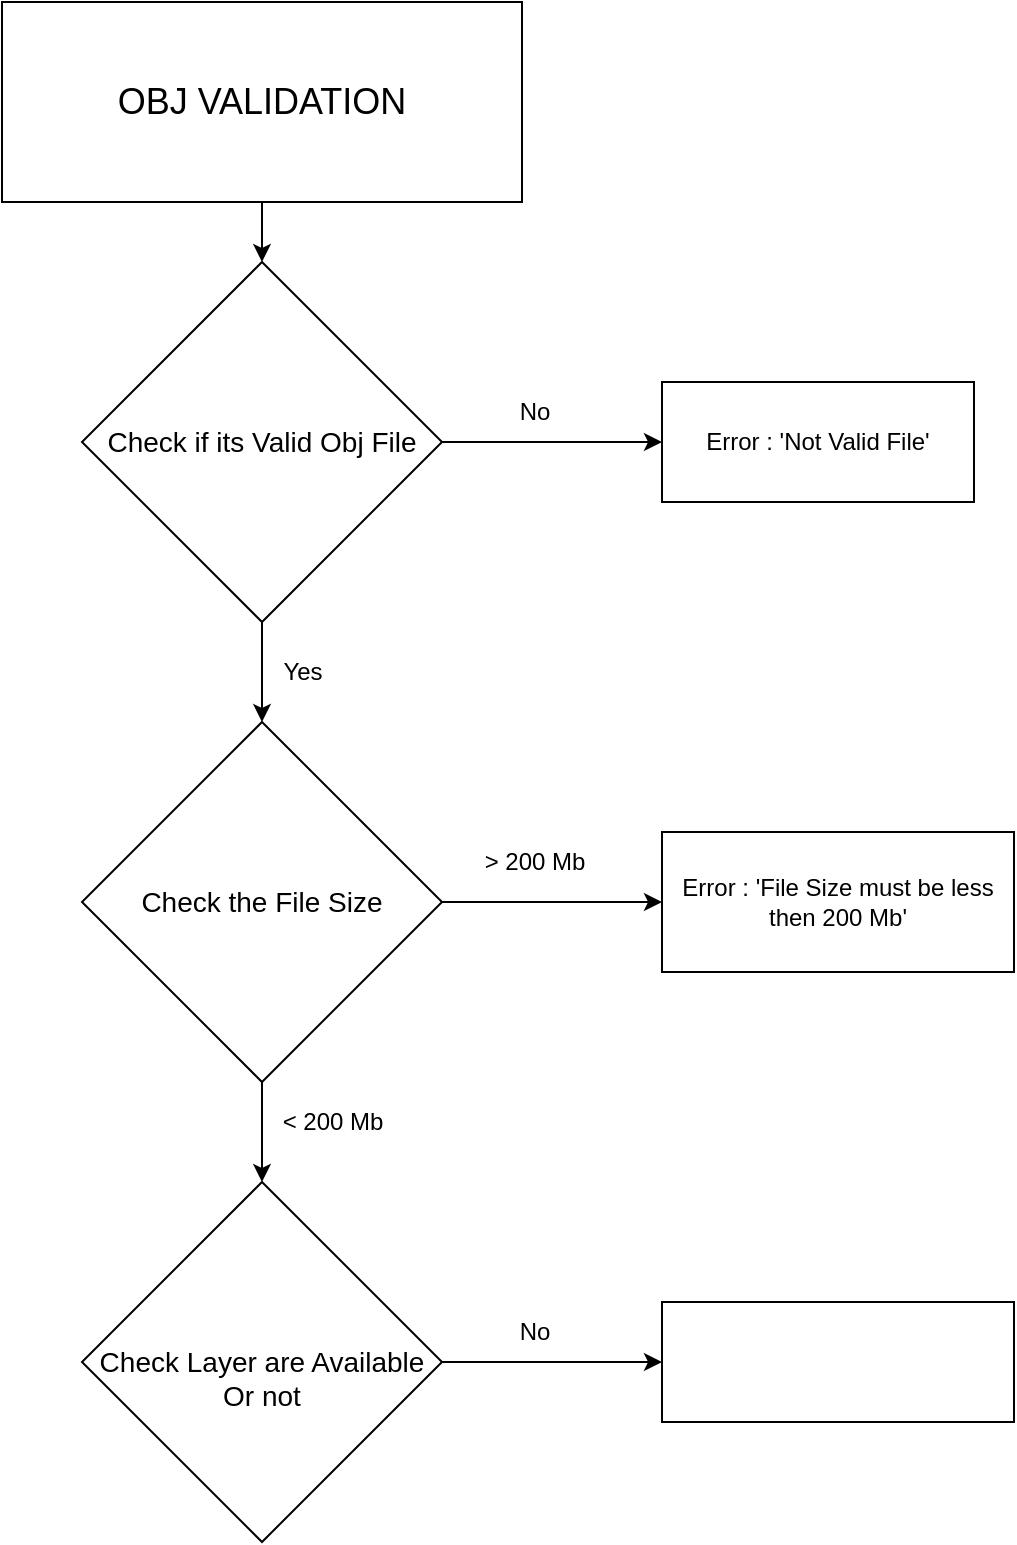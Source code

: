 <mxfile version="24.8.4">
  <diagram name="Page-1" id="fwmnRvMT8V_podwV_Cl4">
    <mxGraphModel dx="2074" dy="1048" grid="1" gridSize="10" guides="1" tooltips="1" connect="1" arrows="1" fold="1" page="1" pageScale="1" pageWidth="827" pageHeight="1169" math="0" shadow="0">
      <root>
        <mxCell id="0" />
        <mxCell id="1" parent="0" />
        <mxCell id="Tcl47zLz8GflMzWhzB-w-2" style="edgeStyle=orthogonalEdgeStyle;rounded=0;orthogonalLoop=1;jettySize=auto;html=1;" parent="1" source="Tcl47zLz8GflMzWhzB-w-1" edge="1" target="uJCHSqAUlutNR60RQWR9-4">
          <mxGeometry relative="1" as="geometry">
            <mxPoint x="411" y="400" as="targetPoint" />
          </mxGeometry>
        </mxCell>
        <mxCell id="Tcl47zLz8GflMzWhzB-w-1" value="&lt;font style=&quot;font-size: 18px;&quot;&gt;OBJ VALIDATION&lt;/font&gt;" style="rounded=0;whiteSpace=wrap;html=1;" parent="1" vertex="1">
          <mxGeometry x="284" y="40" width="260" height="100" as="geometry" />
        </mxCell>
        <mxCell id="uJCHSqAUlutNR60RQWR9-8" value="" style="edgeStyle=orthogonalEdgeStyle;rounded=0;orthogonalLoop=1;jettySize=auto;html=1;" edge="1" parent="1" source="uJCHSqAUlutNR60RQWR9-4" target="uJCHSqAUlutNR60RQWR9-7">
          <mxGeometry relative="1" as="geometry" />
        </mxCell>
        <mxCell id="uJCHSqAUlutNR60RQWR9-10" value="" style="edgeStyle=orthogonalEdgeStyle;rounded=0;orthogonalLoop=1;jettySize=auto;html=1;" edge="1" parent="1" source="uJCHSqAUlutNR60RQWR9-4" target="uJCHSqAUlutNR60RQWR9-9">
          <mxGeometry relative="1" as="geometry" />
        </mxCell>
        <mxCell id="uJCHSqAUlutNR60RQWR9-4" value="&lt;font style=&quot;font-size: 14px;&quot;&gt;Check if its Valid Obj File&lt;/font&gt;" style="rhombus;whiteSpace=wrap;html=1;" vertex="1" parent="1">
          <mxGeometry x="324" y="170" width="180" height="180" as="geometry" />
        </mxCell>
        <mxCell id="uJCHSqAUlutNR60RQWR9-14" value="" style="edgeStyle=orthogonalEdgeStyle;rounded=0;orthogonalLoop=1;jettySize=auto;html=1;" edge="1" parent="1" source="uJCHSqAUlutNR60RQWR9-7" target="uJCHSqAUlutNR60RQWR9-13">
          <mxGeometry relative="1" as="geometry" />
        </mxCell>
        <mxCell id="uJCHSqAUlutNR60RQWR9-17" value="" style="edgeStyle=orthogonalEdgeStyle;rounded=0;orthogonalLoop=1;jettySize=auto;html=1;" edge="1" parent="1" source="uJCHSqAUlutNR60RQWR9-7" target="uJCHSqAUlutNR60RQWR9-16">
          <mxGeometry relative="1" as="geometry" />
        </mxCell>
        <mxCell id="uJCHSqAUlutNR60RQWR9-7" value="&lt;font style=&quot;font-size: 14px;&quot;&gt;Check the File Size&lt;/font&gt;" style="rhombus;whiteSpace=wrap;html=1;" vertex="1" parent="1">
          <mxGeometry x="324" y="400" width="180" height="180" as="geometry" />
        </mxCell>
        <mxCell id="uJCHSqAUlutNR60RQWR9-9" value="Error : &#39;Not Valid File&#39;" style="whiteSpace=wrap;html=1;" vertex="1" parent="1">
          <mxGeometry x="614" y="230" width="156" height="60" as="geometry" />
        </mxCell>
        <mxCell id="uJCHSqAUlutNR60RQWR9-11" value="No" style="text;html=1;align=center;verticalAlign=middle;resizable=0;points=[];autosize=1;strokeColor=none;fillColor=none;" vertex="1" parent="1">
          <mxGeometry x="530" y="230" width="40" height="30" as="geometry" />
        </mxCell>
        <mxCell id="uJCHSqAUlutNR60RQWR9-12" value="Yes" style="text;html=1;align=center;verticalAlign=middle;resizable=0;points=[];autosize=1;strokeColor=none;fillColor=none;" vertex="1" parent="1">
          <mxGeometry x="414" y="360" width="40" height="30" as="geometry" />
        </mxCell>
        <mxCell id="uJCHSqAUlutNR60RQWR9-13" value="Error : &#39;File Size must be less then 200 Mb&#39;" style="whiteSpace=wrap;html=1;" vertex="1" parent="1">
          <mxGeometry x="614" y="455" width="176" height="70" as="geometry" />
        </mxCell>
        <mxCell id="uJCHSqAUlutNR60RQWR9-15" value="&amp;gt; 200 Mb" style="text;html=1;align=center;verticalAlign=middle;resizable=0;points=[];autosize=1;strokeColor=none;fillColor=none;" vertex="1" parent="1">
          <mxGeometry x="515" y="455" width="70" height="30" as="geometry" />
        </mxCell>
        <mxCell id="uJCHSqAUlutNR60RQWR9-20" value="" style="edgeStyle=orthogonalEdgeStyle;rounded=0;orthogonalLoop=1;jettySize=auto;html=1;" edge="1" parent="1" source="uJCHSqAUlutNR60RQWR9-16" target="uJCHSqAUlutNR60RQWR9-19">
          <mxGeometry relative="1" as="geometry" />
        </mxCell>
        <mxCell id="uJCHSqAUlutNR60RQWR9-16" value="&lt;div&gt;&lt;font style=&quot;font-size: 14px;&quot;&gt;&lt;br&gt;&lt;/font&gt;&lt;/div&gt;&lt;font style=&quot;font-size: 14px;&quot;&gt;Check Layer are Available Or not&lt;/font&gt;" style="rhombus;whiteSpace=wrap;html=1;" vertex="1" parent="1">
          <mxGeometry x="324" y="630" width="180" height="180" as="geometry" />
        </mxCell>
        <mxCell id="uJCHSqAUlutNR60RQWR9-18" value="&amp;lt; 200 Mb" style="text;html=1;align=center;verticalAlign=middle;resizable=0;points=[];autosize=1;strokeColor=none;fillColor=none;" vertex="1" parent="1">
          <mxGeometry x="414" y="585" width="70" height="30" as="geometry" />
        </mxCell>
        <mxCell id="uJCHSqAUlutNR60RQWR9-19" value="" style="whiteSpace=wrap;html=1;" vertex="1" parent="1">
          <mxGeometry x="614" y="690" width="176" height="60" as="geometry" />
        </mxCell>
        <mxCell id="uJCHSqAUlutNR60RQWR9-21" value="No" style="text;html=1;align=center;verticalAlign=middle;resizable=0;points=[];autosize=1;strokeColor=none;fillColor=none;" vertex="1" parent="1">
          <mxGeometry x="530" y="690" width="40" height="30" as="geometry" />
        </mxCell>
      </root>
    </mxGraphModel>
  </diagram>
</mxfile>
